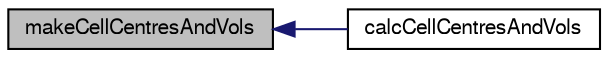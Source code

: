 digraph "makeCellCentresAndVols"
{
  bgcolor="transparent";
  edge [fontname="FreeSans",fontsize="10",labelfontname="FreeSans",labelfontsize="10"];
  node [fontname="FreeSans",fontsize="10",shape=record];
  rankdir="LR";
  Node1 [label="makeCellCentresAndVols",height=0.2,width=0.4,color="black", fillcolor="grey75", style="filled" fontcolor="black"];
  Node1 -> Node2 [dir="back",color="midnightblue",fontsize="10",style="solid",fontname="FreeSans"];
  Node2 [label="calcCellCentresAndVols",height=0.2,width=0.4,color="black",URL="$a01911.html#a89729710e3c8283ad5d8b964f8fa3b72",tooltip="Calculate cell centres and volumes. "];
}
